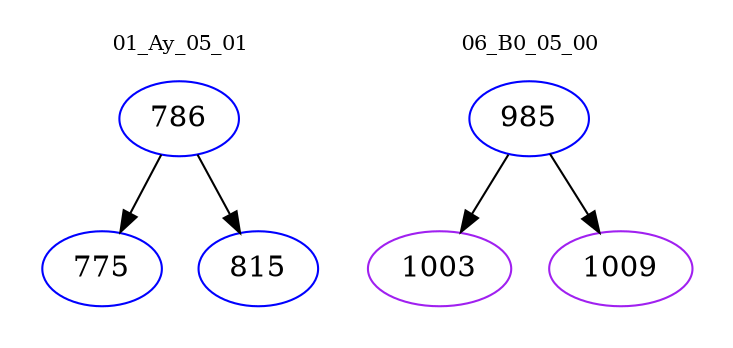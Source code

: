 digraph{
subgraph cluster_0 {
color = white
label = "01_Ay_05_01";
fontsize=10;
T0_786 [label="786", color="blue"]
T0_786 -> T0_775 [color="black"]
T0_775 [label="775", color="blue"]
T0_786 -> T0_815 [color="black"]
T0_815 [label="815", color="blue"]
}
subgraph cluster_1 {
color = white
label = "06_B0_05_00";
fontsize=10;
T1_985 [label="985", color="blue"]
T1_985 -> T1_1003 [color="black"]
T1_1003 [label="1003", color="purple"]
T1_985 -> T1_1009 [color="black"]
T1_1009 [label="1009", color="purple"]
}
}
